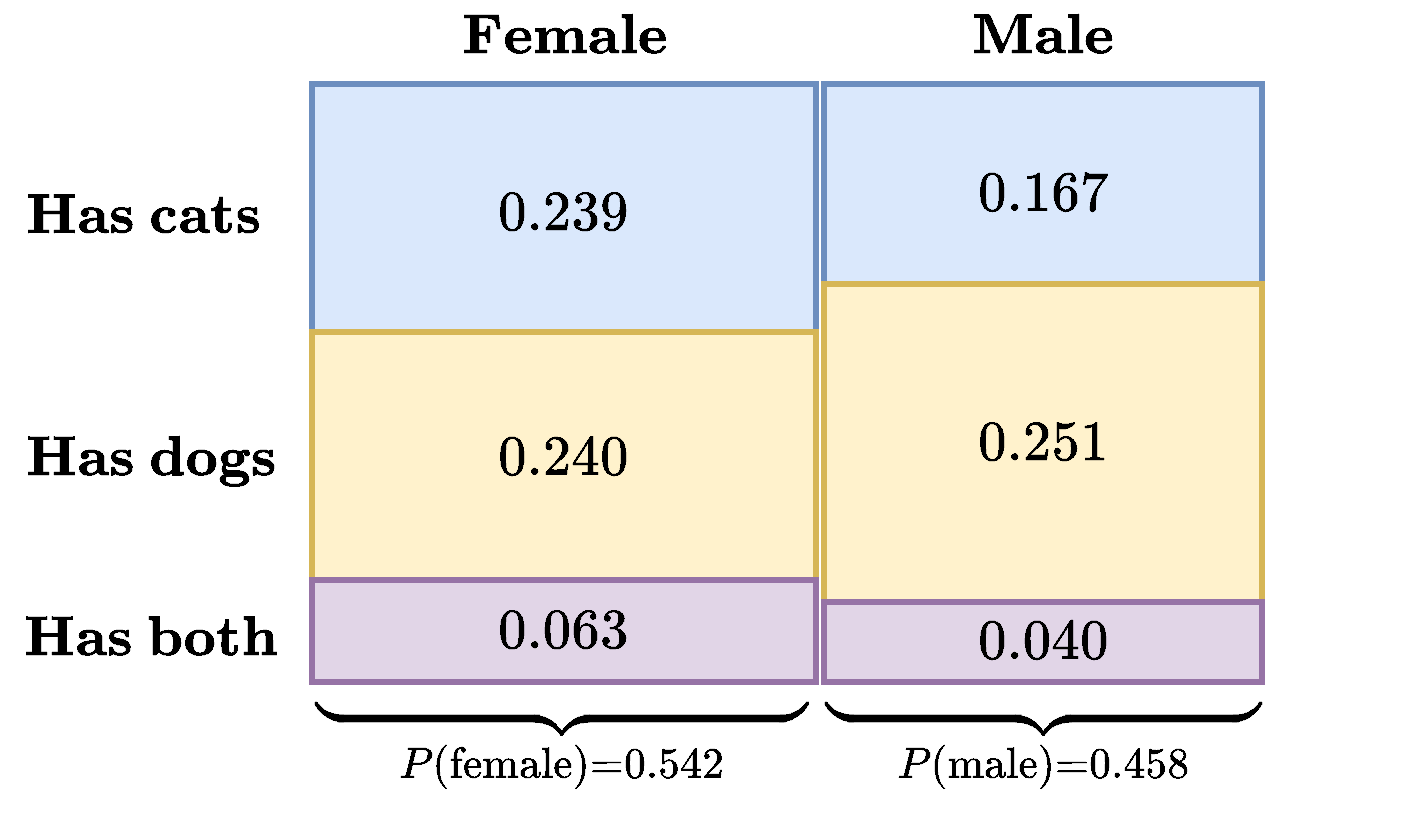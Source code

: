 <mxfile version="20.6.2" type="device"><diagram id="iNSDWAqDzrjI0HOQl_qb" name="Page-1"><mxGraphModel dx="1591" dy="912" grid="1" gridSize="10" guides="1" tooltips="1" connect="1" arrows="1" fold="1" page="1" pageScale="1" pageWidth="850" pageHeight="1100" math="1" shadow="0"><root><mxCell id="0"/><mxCell id="1" parent="0"/><mxCell id="Wz4zgMMdMw3FTRraLONZ-31" value="$$\underbrace{\hspace{5.75cm} }_{P(\text{male})=0.458}&lt;br&gt;$$" style="text;html=1;strokeColor=none;fillColor=none;align=center;verticalAlign=middle;whiteSpace=wrap;rounded=0;strokeWidth=5;fontSize=26;" vertex="1" parent="1"><mxGeometry x="526" y="684" width="60" height="30" as="geometry"/></mxCell><mxCell id="Wz4zgMMdMw3FTRraLONZ-28" value="$$\underbrace{\hspace{6.5cm} }_{P(\text{female})=0.542}&lt;br&gt;$$" style="text;html=1;strokeColor=none;fillColor=none;align=center;verticalAlign=middle;whiteSpace=wrap;rounded=0;strokeWidth=5;fontSize=26;" vertex="1" parent="1"><mxGeometry x="285" y="684" width="60" height="30" as="geometry"/></mxCell><mxCell id="0rlCRViXesMUhfK-X_jV-4" value="" style="rounded=0;whiteSpace=wrap;html=1;strokeWidth=2;opacity=50;fillColor=none;strokeColor=none;" parent="1" vertex="1"><mxGeometry x="190" y="380" width="470" height="300" as="geometry"/></mxCell><mxCell id="OSuLdFuBp-q5p3dC5Jl0-1" value="&lt;span style=&quot;font-size: 24px;&quot;&gt;$$\textbf{Male}$$&lt;/span&gt;" style="text;html=1;strokeColor=none;fillColor=none;align=center;verticalAlign=middle;whiteSpace=wrap;rounded=0;fontSize=24;fontFamily=Helvetica Neue;fontSource=https%3A%2F%2Ffonts.googleapis.com%2Fcss%3Ffamily%3DHelvetica%2BNeue;" parent="1" vertex="1"><mxGeometry x="525.25" y="339" width="60.5" height="33" as="geometry"/></mxCell><mxCell id="Wz4zgMMdMw3FTRraLONZ-15" value="$$0.239$$" style="rounded=0;whiteSpace=wrap;html=1;strokeColor=#6c8ebf;fontSize=24;fillColor=#dae8fc;strokeWidth=3;" vertex="1" parent="1"><mxGeometry x="190" y="381" width="252" height="129" as="geometry"/></mxCell><mxCell id="Wz4zgMMdMw3FTRraLONZ-16" value="$$0.240$$" style="rounded=0;whiteSpace=wrap;html=1;strokeColor=#d6b656;fontSize=24;fillColor=#fff2cc;strokeWidth=3;" vertex="1" parent="1"><mxGeometry x="190" y="505" width="252" height="125" as="geometry"/></mxCell><mxCell id="Wz4zgMMdMw3FTRraLONZ-17" value="$$0.063$$" style="rounded=0;whiteSpace=wrap;html=1;strokeColor=#9673a6;fontSize=24;fillColor=#e1d5e7;strokeWidth=3;" vertex="1" parent="1"><mxGeometry x="190" y="629" width="252" height="51" as="geometry"/></mxCell><mxCell id="Wz4zgMMdMw3FTRraLONZ-22" value="" style="edgeStyle=orthogonalEdgeStyle;rounded=0;sketch=0;orthogonalLoop=1;jettySize=auto;html=1;shadow=1;strokeColor=#808080;strokeWidth=6;fontSize=26;" edge="1" parent="1" source="Wz4zgMMdMw3FTRraLONZ-18" target="Wz4zgMMdMw3FTRraLONZ-19"><mxGeometry relative="1" as="geometry"/></mxCell><mxCell id="Wz4zgMMdMw3FTRraLONZ-18" value="$$0.167$$" style="rounded=0;whiteSpace=wrap;html=1;strokeColor=#6c8ebf;fontSize=24;fillColor=#dae8fc;strokeWidth=3;" vertex="1" parent="1"><mxGeometry x="446" y="381" width="219" height="109" as="geometry"/></mxCell><mxCell id="Wz4zgMMdMw3FTRraLONZ-19" value="$$0.251$$" style="rounded=0;whiteSpace=wrap;html=1;strokeColor=#d6b656;fontSize=24;fillColor=#fff2cc;strokeWidth=3;" vertex="1" parent="1"><mxGeometry x="446" y="481" width="219" height="159" as="geometry"/></mxCell><mxCell id="Wz4zgMMdMw3FTRraLONZ-20" value="$$0.040$$" style="rounded=0;whiteSpace=wrap;html=1;strokeColor=#9673a6;fontSize=24;fillColor=#e1d5e7;strokeWidth=3;" vertex="1" parent="1"><mxGeometry x="446" y="640" width="219" height="40" as="geometry"/></mxCell><mxCell id="Wz4zgMMdMw3FTRraLONZ-23" value="&lt;span style=&quot;font-size: 24px;&quot;&gt;$$\textbf{Has cats}$$&lt;/span&gt;" style="text;html=1;strokeColor=none;fillColor=none;align=center;verticalAlign=middle;whiteSpace=wrap;rounded=0;fontSize=24;fontFamily=Helvetica Neue;fontSource=https%3A%2F%2Ffonts.googleapis.com%2Fcss%3Ffamily%3DHelvetica%2BNeue;" vertex="1" parent="1"><mxGeometry x="75" y="428" width="60.5" height="33" as="geometry"/></mxCell><mxCell id="Wz4zgMMdMw3FTRraLONZ-24" value="&lt;span style=&quot;font-size: 24px;&quot;&gt;$$\textbf{Has dogs}$$&lt;/span&gt;" style="text;html=1;strokeColor=none;fillColor=none;align=center;verticalAlign=middle;whiteSpace=wrap;rounded=0;fontSize=24;fontFamily=Helvetica Neue;fontSource=https%3A%2F%2Ffonts.googleapis.com%2Fcss%3Ffamily%3DHelvetica%2BNeue;" vertex="1" parent="1"><mxGeometry x="79" y="550" width="60.5" height="33" as="geometry"/></mxCell><mxCell id="Wz4zgMMdMw3FTRraLONZ-25" value="&lt;span style=&quot;font-size: 24px;&quot;&gt;$$\textbf{Has both}$$&lt;/span&gt;" style="text;html=1;strokeColor=none;fillColor=none;align=center;verticalAlign=middle;whiteSpace=wrap;rounded=0;fontSize=24;fontFamily=Helvetica Neue;fontSource=https%3A%2F%2Ffonts.googleapis.com%2Fcss%3Ffamily%3DHelvetica%2BNeue;" vertex="1" parent="1"><mxGeometry x="79" y="640" width="60.5" height="33" as="geometry"/></mxCell><mxCell id="Wz4zgMMdMw3FTRraLONZ-47" value="&lt;span style=&quot;font-size: 24px;&quot;&gt;$$\textbf{Female}$$&lt;/span&gt;" style="text;html=1;strokeColor=none;fillColor=none;align=center;verticalAlign=middle;whiteSpace=wrap;rounded=0;fontSize=24;fontFamily=Helvetica Neue;fontSource=https%3A%2F%2Ffonts.googleapis.com%2Fcss%3Ffamily%3DHelvetica%2BNeue;" vertex="1" parent="1"><mxGeometry x="285.75" y="339" width="60.5" height="33" as="geometry"/></mxCell></root></mxGraphModel></diagram></mxfile>